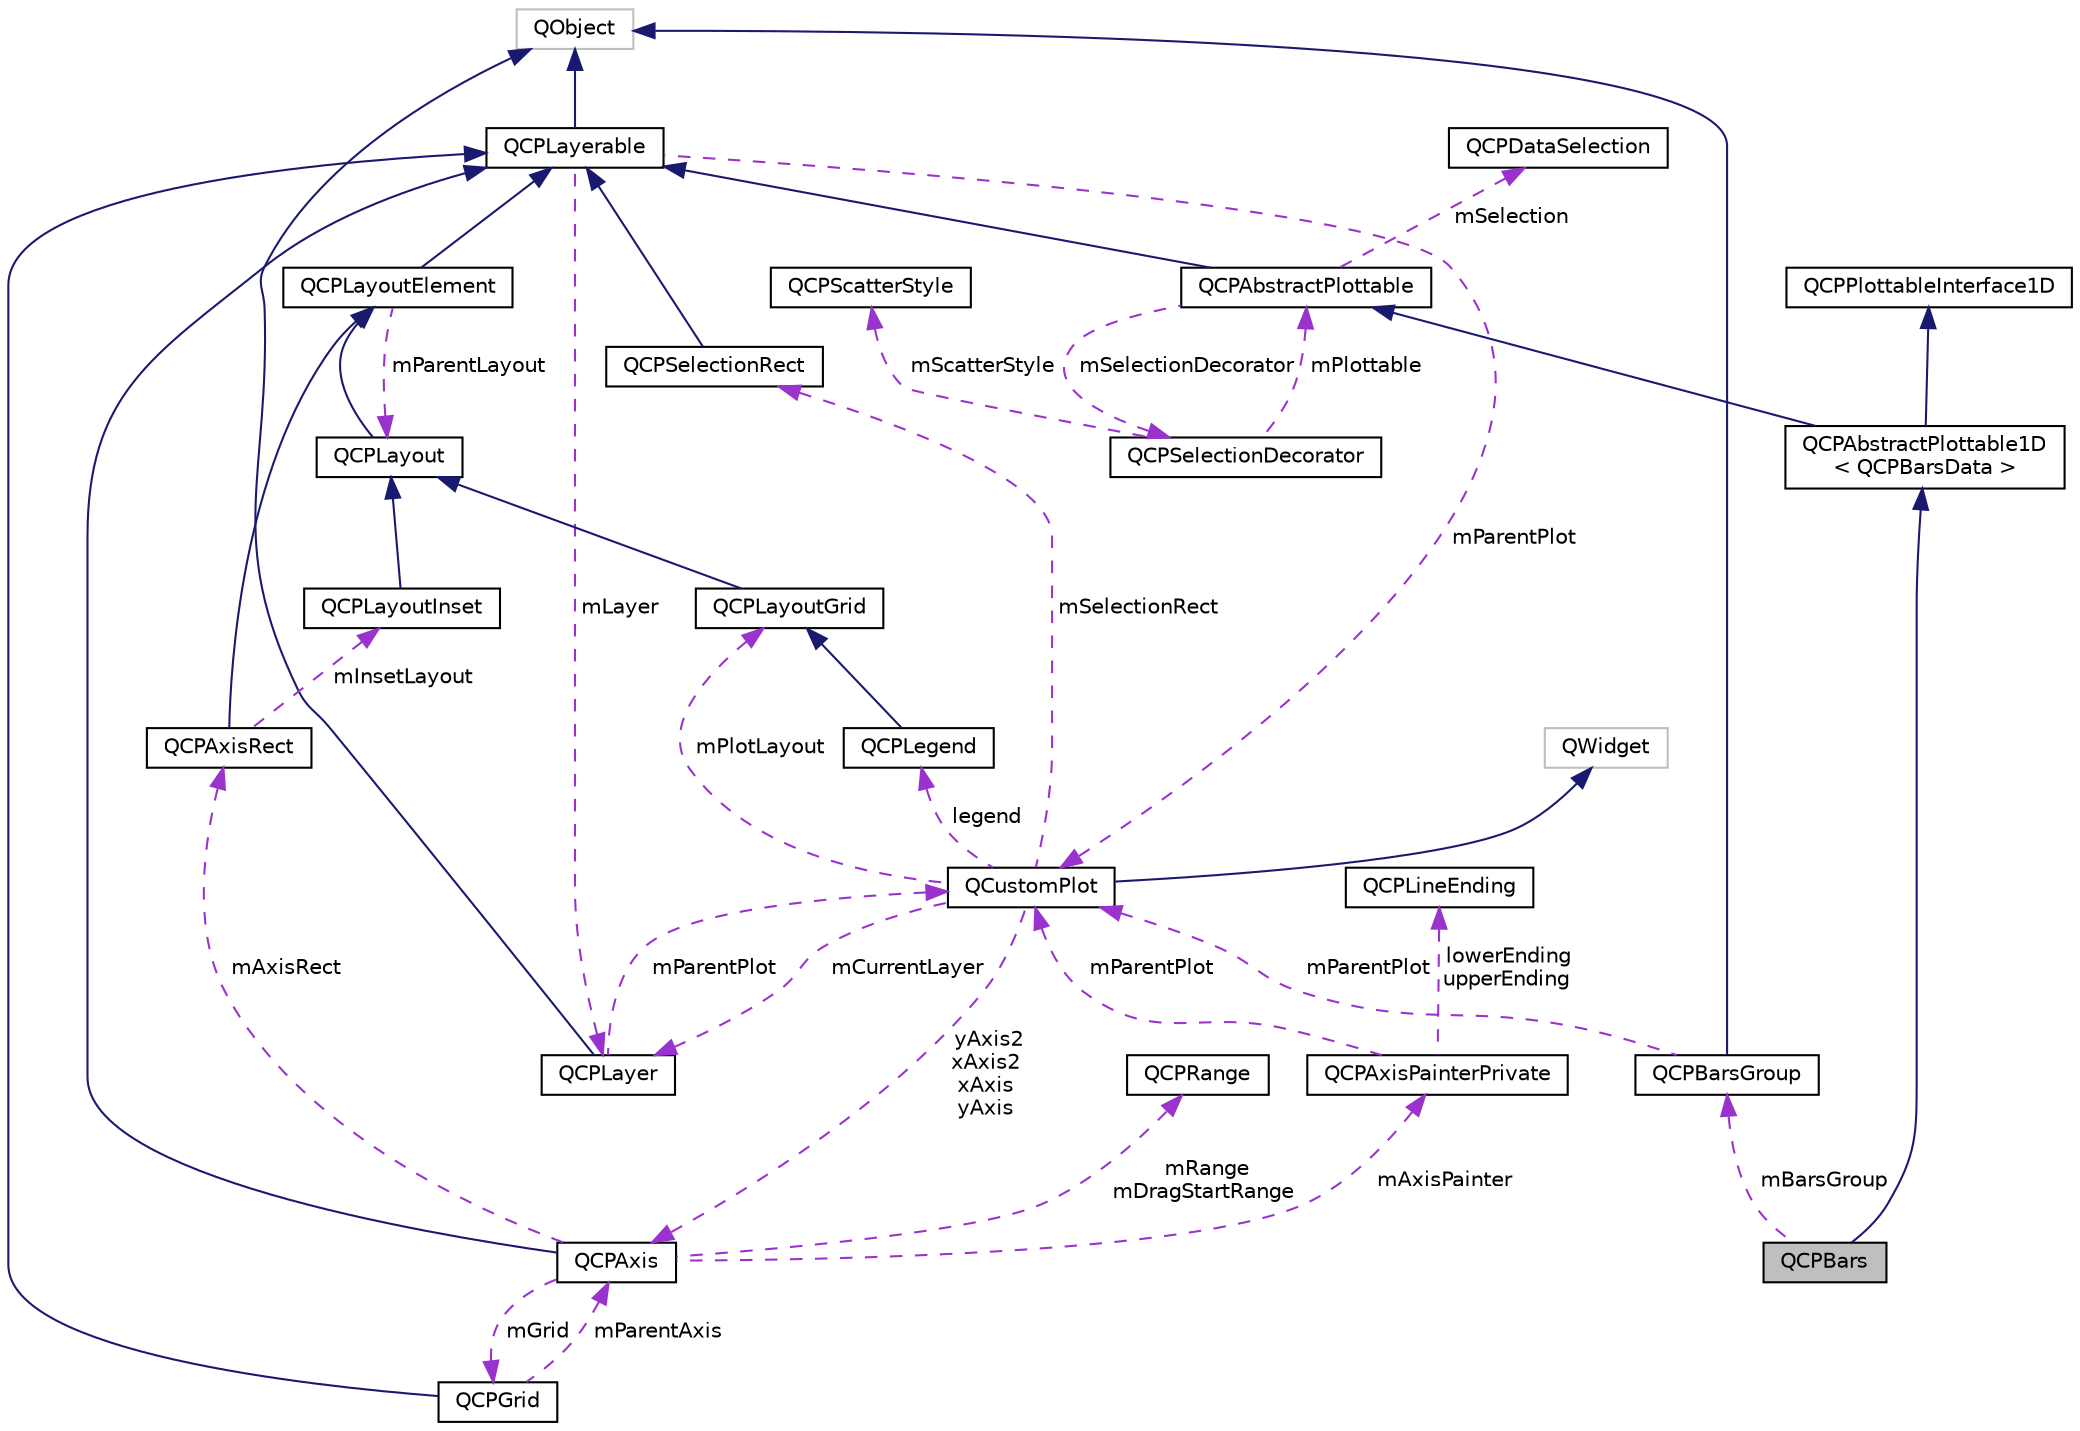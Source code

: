 digraph "QCPBars"
{
  edge [fontname="Helvetica",fontsize="10",labelfontname="Helvetica",labelfontsize="10"];
  node [fontname="Helvetica",fontsize="10",shape=record];
  Node6 [label="QCPBars",height=0.2,width=0.4,color="black", fillcolor="grey75", style="filled", fontcolor="black"];
  Node7 -> Node6 [dir="back",color="midnightblue",fontsize="10",style="solid"];
  Node7 [label="QCPAbstractPlottable1D\l\< QCPBarsData \>",height=0.2,width=0.4,color="black", fillcolor="white", style="filled",URL="$class_q_c_p_abstract_plottable1_d.html"];
  Node8 -> Node7 [dir="back",color="midnightblue",fontsize="10",style="solid"];
  Node8 [label="QCPAbstractPlottable",height=0.2,width=0.4,color="black", fillcolor="white", style="filled",URL="$class_q_c_p_abstract_plottable.html",tooltip="The abstract base class for all data representing objects in a plot. "];
  Node9 -> Node8 [dir="back",color="midnightblue",fontsize="10",style="solid"];
  Node9 [label="QCPLayerable",height=0.2,width=0.4,color="black", fillcolor="white", style="filled",URL="$class_q_c_p_layerable.html",tooltip="Base class for all drawable objects. "];
  Node10 -> Node9 [dir="back",color="midnightblue",fontsize="10",style="solid"];
  Node10 [label="QObject",height=0.2,width=0.4,color="grey75", fillcolor="white", style="filled"];
  Node11 -> Node9 [dir="back",color="darkorchid3",fontsize="10",style="dashed",label=" mLayer" ];
  Node11 [label="QCPLayer",height=0.2,width=0.4,color="black", fillcolor="white", style="filled",URL="$class_q_c_p_layer.html",tooltip="A layer that may contain objects, to control the rendering order. "];
  Node10 -> Node11 [dir="back",color="midnightblue",fontsize="10",style="solid"];
  Node12 -> Node11 [dir="back",color="darkorchid3",fontsize="10",style="dashed",label=" mParentPlot" ];
  Node12 [label="QCustomPlot",height=0.2,width=0.4,color="black", fillcolor="white", style="filled",URL="$class_q_custom_plot.html",tooltip="The central class of the library. This is the QWidget which displays the plot and interacts with the ..."];
  Node13 -> Node12 [dir="back",color="midnightblue",fontsize="10",style="solid"];
  Node13 [label="QWidget",height=0.2,width=0.4,color="grey75", fillcolor="white", style="filled"];
  Node11 -> Node12 [dir="back",color="darkorchid3",fontsize="10",style="dashed",label=" mCurrentLayer" ];
  Node14 -> Node12 [dir="back",color="darkorchid3",fontsize="10",style="dashed",label=" mPlotLayout" ];
  Node14 [label="QCPLayoutGrid",height=0.2,width=0.4,color="black", fillcolor="white", style="filled",URL="$class_q_c_p_layout_grid.html",tooltip="A layout that arranges child elements in a grid. "];
  Node15 -> Node14 [dir="back",color="midnightblue",fontsize="10",style="solid"];
  Node15 [label="QCPLayout",height=0.2,width=0.4,color="black", fillcolor="white", style="filled",URL="$class_q_c_p_layout.html",tooltip="The abstract base class for layouts. "];
  Node16 -> Node15 [dir="back",color="midnightblue",fontsize="10",style="solid"];
  Node16 [label="QCPLayoutElement",height=0.2,width=0.4,color="black", fillcolor="white", style="filled",URL="$class_q_c_p_layout_element.html",tooltip="The abstract base class for all objects that form the layout system. "];
  Node9 -> Node16 [dir="back",color="midnightblue",fontsize="10",style="solid"];
  Node15 -> Node16 [dir="back",color="darkorchid3",fontsize="10",style="dashed",label=" mParentLayout" ];
  Node17 -> Node12 [dir="back",color="darkorchid3",fontsize="10",style="dashed",label=" mSelectionRect" ];
  Node17 [label="QCPSelectionRect",height=0.2,width=0.4,color="black", fillcolor="white", style="filled",URL="$class_q_c_p_selection_rect.html",tooltip="Provides rect/rubber-band data selection and range zoom interaction. "];
  Node9 -> Node17 [dir="back",color="midnightblue",fontsize="10",style="solid"];
  Node18 -> Node12 [dir="back",color="darkorchid3",fontsize="10",style="dashed",label=" yAxis2\nxAxis2\nxAxis\nyAxis" ];
  Node18 [label="QCPAxis",height=0.2,width=0.4,color="black", fillcolor="white", style="filled",URL="$class_q_c_p_axis.html",tooltip="Manages a single axis inside a QCustomPlot. "];
  Node9 -> Node18 [dir="back",color="midnightblue",fontsize="10",style="solid"];
  Node19 -> Node18 [dir="back",color="darkorchid3",fontsize="10",style="dashed",label=" mRange\nmDragStartRange" ];
  Node19 [label="QCPRange",height=0.2,width=0.4,color="black", fillcolor="white", style="filled",URL="$class_q_c_p_range.html",tooltip="Represents the range an axis is encompassing. "];
  Node20 -> Node18 [dir="back",color="darkorchid3",fontsize="10",style="dashed",label=" mAxisPainter" ];
  Node20 [label="QCPAxisPainterPrivate",height=0.2,width=0.4,color="black", fillcolor="white", style="filled",URL="$class_q_c_p_axis_painter_private.html"];
  Node21 -> Node20 [dir="back",color="darkorchid3",fontsize="10",style="dashed",label=" lowerEnding\nupperEnding" ];
  Node21 [label="QCPLineEnding",height=0.2,width=0.4,color="black", fillcolor="white", style="filled",URL="$class_q_c_p_line_ending.html",tooltip="Handles the different ending decorations for line-like items. "];
  Node12 -> Node20 [dir="back",color="darkorchid3",fontsize="10",style="dashed",label=" mParentPlot" ];
  Node22 -> Node18 [dir="back",color="darkorchid3",fontsize="10",style="dashed",label=" mGrid" ];
  Node22 [label="QCPGrid",height=0.2,width=0.4,color="black", fillcolor="white", style="filled",URL="$class_q_c_p_grid.html",tooltip="Responsible for drawing the grid of a QCPAxis. "];
  Node9 -> Node22 [dir="back",color="midnightblue",fontsize="10",style="solid"];
  Node18 -> Node22 [dir="back",color="darkorchid3",fontsize="10",style="dashed",label=" mParentAxis" ];
  Node23 -> Node18 [dir="back",color="darkorchid3",fontsize="10",style="dashed",label=" mAxisRect" ];
  Node23 [label="QCPAxisRect",height=0.2,width=0.4,color="black", fillcolor="white", style="filled",URL="$class_q_c_p_axis_rect.html",tooltip="Holds multiple axes and arranges them in a rectangular shape. "];
  Node16 -> Node23 [dir="back",color="midnightblue",fontsize="10",style="solid"];
  Node24 -> Node23 [dir="back",color="darkorchid3",fontsize="10",style="dashed",label=" mInsetLayout" ];
  Node24 [label="QCPLayoutInset",height=0.2,width=0.4,color="black", fillcolor="white", style="filled",URL="$class_q_c_p_layout_inset.html",tooltip="A layout that places child elements aligned to the border or arbitrarily positioned. "];
  Node15 -> Node24 [dir="back",color="midnightblue",fontsize="10",style="solid"];
  Node25 -> Node12 [dir="back",color="darkorchid3",fontsize="10",style="dashed",label=" legend" ];
  Node25 [label="QCPLegend",height=0.2,width=0.4,color="black", fillcolor="white", style="filled",URL="$class_q_c_p_legend.html",tooltip="Manages a legend inside a QCustomPlot. "];
  Node14 -> Node25 [dir="back",color="midnightblue",fontsize="10",style="solid"];
  Node12 -> Node9 [dir="back",color="darkorchid3",fontsize="10",style="dashed",label=" mParentPlot" ];
  Node26 -> Node8 [dir="back",color="darkorchid3",fontsize="10",style="dashed",label=" mSelection" ];
  Node26 [label="QCPDataSelection",height=0.2,width=0.4,color="black", fillcolor="white", style="filled",URL="$class_q_c_p_data_selection.html",tooltip="Describes a data set by holding multiple QCPDataRange instances. "];
  Node27 -> Node8 [dir="back",color="darkorchid3",fontsize="10",style="dashed",label=" mSelectionDecorator" ];
  Node27 [label="QCPSelectionDecorator",height=0.2,width=0.4,color="black", fillcolor="white", style="filled",URL="$class_q_c_p_selection_decorator.html",tooltip="Controls how a plottable&#39;s data selection is drawn. "];
  Node8 -> Node27 [dir="back",color="darkorchid3",fontsize="10",style="dashed",label=" mPlottable" ];
  Node28 -> Node27 [dir="back",color="darkorchid3",fontsize="10",style="dashed",label=" mScatterStyle" ];
  Node28 [label="QCPScatterStyle",height=0.2,width=0.4,color="black", fillcolor="white", style="filled",URL="$class_q_c_p_scatter_style.html",tooltip="Represents the visual appearance of scatter points. "];
  Node29 -> Node7 [dir="back",color="midnightblue",fontsize="10",style="solid"];
  Node29 [label="QCPPlottableInterface1D",height=0.2,width=0.4,color="black", fillcolor="white", style="filled",URL="$class_q_c_p_plottable_interface1_d.html",tooltip="Defines an abstract interface for one-dimensional plottables. "];
  Node30 -> Node6 [dir="back",color="darkorchid3",fontsize="10",style="dashed",label=" mBarsGroup" ];
  Node30 [label="QCPBarsGroup",height=0.2,width=0.4,color="black", fillcolor="white", style="filled",URL="$class_q_c_p_bars_group.html",tooltip="Groups multiple QCPBars together so they appear side by side. "];
  Node10 -> Node30 [dir="back",color="midnightblue",fontsize="10",style="solid"];
  Node12 -> Node30 [dir="back",color="darkorchid3",fontsize="10",style="dashed",label=" mParentPlot" ];
}
